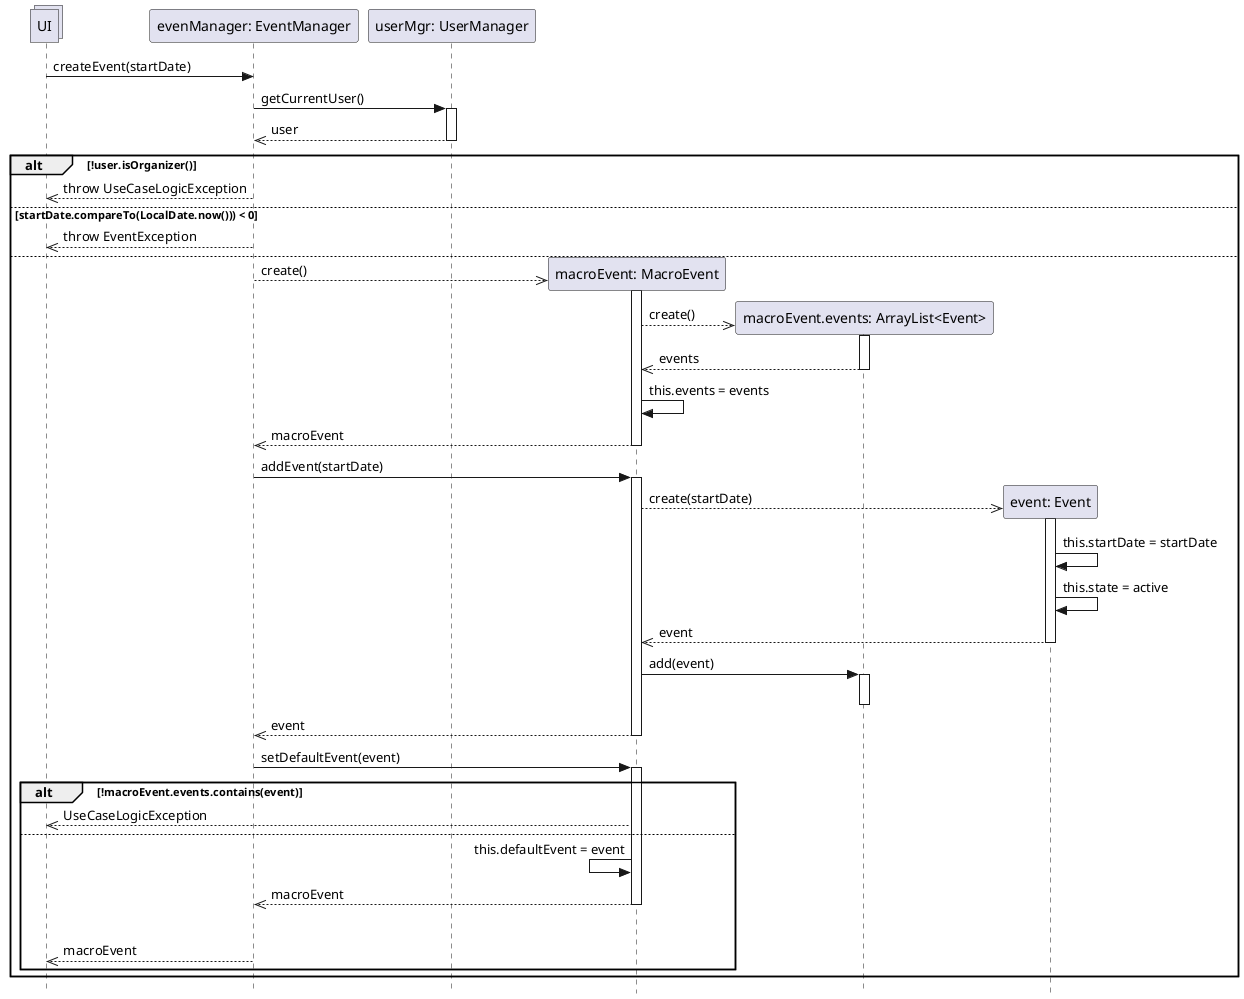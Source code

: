 @startuml
skinparam Style strictuml

collections UI
participant "evenManager: EventManager" as em
participant "userMgr: UserManager" as um

UI -> em: createEvent(startDate)

em -> um: getCurrentUser()
activate um
em <<-- um: user
deactivate um

alt !user.isOrganizer()
    UI <<-- em: throw UseCaseLogicException
else startDate.compareTo(LocalDate.now())) < 0
    UI <<-- em: throw EventException
else
    participant "macroEvent: MacroEvent" as maev
    em -->> maev **: create()
    activate maev
    participant "macroEvent.events: ArrayList<Event>" as events
    maev-->> events**:create()
    activate events
    maev <<-- events: events
    deactivate events
    maev -> maev: this.events = events
    em <<-- maev: macroEvent
    deactivate maev

    em -> maev: addEvent(startDate)
    activate maev
    participant "event: Event" as ev
    maev -->> ev **: create(startDate)
    activate ev
    ev->ev: this.startDate = startDate
    ev -> ev: this.state = active
    maev <<-- ev: event
    deactivate ev
    maev -> events: add(event)
    activate events
    deactivate events
    em <<-- maev: event
    deactivate maev


    em -> maev : setDefaultEvent(event)
    activate maev
    alt !macroEvent.events.contains(event)
    UI <<-- maev: UseCaseLogicException
    else
    maev <- maev: this.defaultEvent = event
    em <<-- maev: macroEvent
    deactivate maev
    |||

    UI <<-- em: macroEvent
    end

end

@enduml